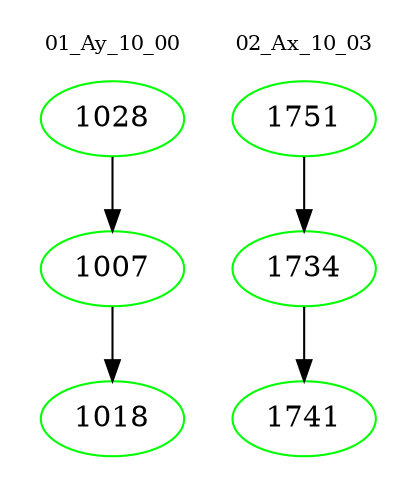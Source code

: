 digraph{
subgraph cluster_0 {
color = white
label = "01_Ay_10_00";
fontsize=10;
T0_1028 [label="1028", color="green"]
T0_1028 -> T0_1007 [color="black"]
T0_1007 [label="1007", color="green"]
T0_1007 -> T0_1018 [color="black"]
T0_1018 [label="1018", color="green"]
}
subgraph cluster_1 {
color = white
label = "02_Ax_10_03";
fontsize=10;
T1_1751 [label="1751", color="green"]
T1_1751 -> T1_1734 [color="black"]
T1_1734 [label="1734", color="green"]
T1_1734 -> T1_1741 [color="black"]
T1_1741 [label="1741", color="green"]
}
}

